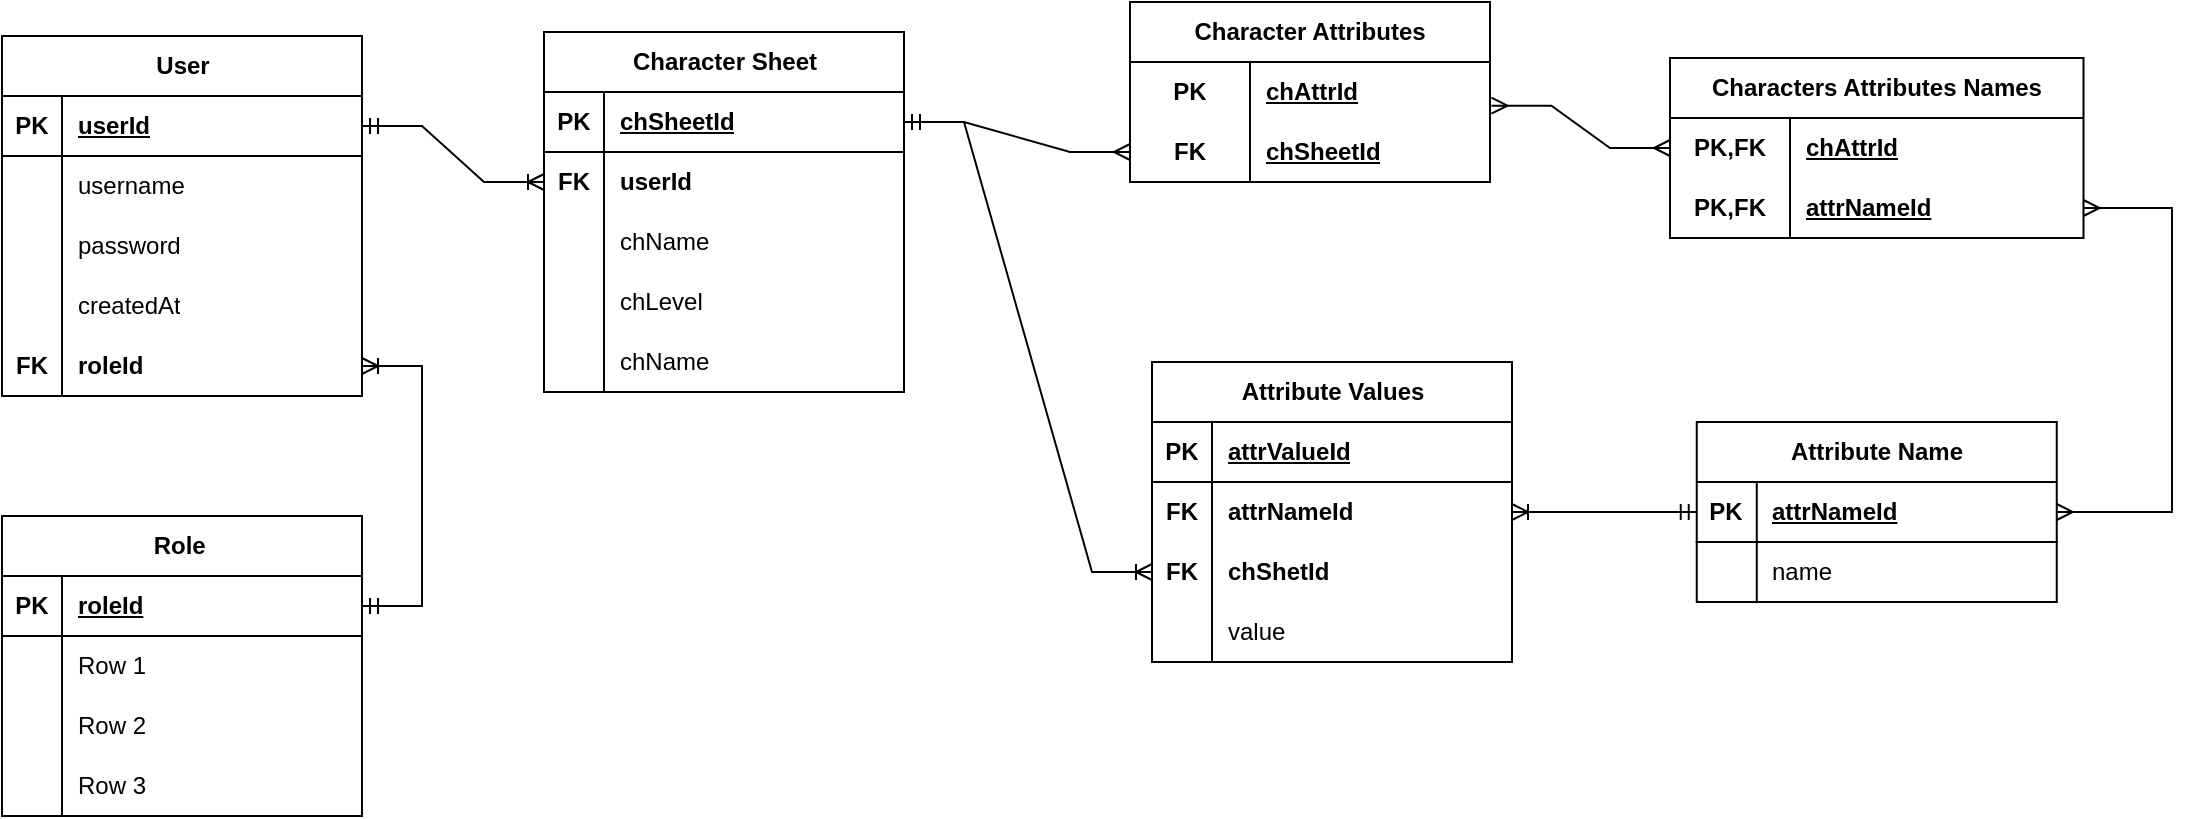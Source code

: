 <mxfile>
    <diagram id="R2lEEEUBdFMjLlhIrx00" name="Page-1">
        <mxGraphModel dx="1786" dy="725" grid="0" gridSize="10" guides="1" tooltips="1" connect="1" arrows="1" fold="1" page="0" pageScale="1" pageWidth="850" pageHeight="1100" math="0" shadow="0" extFonts="Permanent Marker^https://fonts.googleapis.com/css?family=Permanent+Marker">
            <root>
                <mxCell id="0"/>
                <mxCell id="1" parent="0"/>
                <mxCell id="taV1a-kn8sPyvY2y_2hg-1" value="User" style="shape=table;startSize=30;container=1;collapsible=1;childLayout=tableLayout;fixedRows=1;rowLines=0;fontStyle=1;align=center;resizeLast=1;html=1;" parent="1" vertex="1">
                    <mxGeometry x="-775" y="62" width="180" height="180" as="geometry"/>
                </mxCell>
                <mxCell id="taV1a-kn8sPyvY2y_2hg-2" value="" style="shape=tableRow;horizontal=0;startSize=0;swimlaneHead=0;swimlaneBody=0;fillColor=none;collapsible=0;dropTarget=0;points=[[0,0.5],[1,0.5]];portConstraint=eastwest;top=0;left=0;right=0;bottom=1;" parent="taV1a-kn8sPyvY2y_2hg-1" vertex="1">
                    <mxGeometry y="30" width="180" height="30" as="geometry"/>
                </mxCell>
                <mxCell id="taV1a-kn8sPyvY2y_2hg-3" value="PK" style="shape=partialRectangle;connectable=0;fillColor=none;top=0;left=0;bottom=0;right=0;fontStyle=1;overflow=hidden;whiteSpace=wrap;html=1;" parent="taV1a-kn8sPyvY2y_2hg-2" vertex="1">
                    <mxGeometry width="30" height="30" as="geometry">
                        <mxRectangle width="30" height="30" as="alternateBounds"/>
                    </mxGeometry>
                </mxCell>
                <mxCell id="taV1a-kn8sPyvY2y_2hg-4" value="userId" style="shape=partialRectangle;connectable=0;fillColor=none;top=0;left=0;bottom=0;right=0;align=left;spacingLeft=6;fontStyle=5;overflow=hidden;whiteSpace=wrap;html=1;" parent="taV1a-kn8sPyvY2y_2hg-2" vertex="1">
                    <mxGeometry x="30" width="150" height="30" as="geometry">
                        <mxRectangle width="150" height="30" as="alternateBounds"/>
                    </mxGeometry>
                </mxCell>
                <mxCell id="taV1a-kn8sPyvY2y_2hg-5" value="" style="shape=tableRow;horizontal=0;startSize=0;swimlaneHead=0;swimlaneBody=0;fillColor=none;collapsible=0;dropTarget=0;points=[[0,0.5],[1,0.5]];portConstraint=eastwest;top=0;left=0;right=0;bottom=0;" parent="taV1a-kn8sPyvY2y_2hg-1" vertex="1">
                    <mxGeometry y="60" width="180" height="30" as="geometry"/>
                </mxCell>
                <mxCell id="taV1a-kn8sPyvY2y_2hg-6" value="" style="shape=partialRectangle;connectable=0;fillColor=none;top=0;left=0;bottom=0;right=0;editable=1;overflow=hidden;whiteSpace=wrap;html=1;" parent="taV1a-kn8sPyvY2y_2hg-5" vertex="1">
                    <mxGeometry width="30" height="30" as="geometry">
                        <mxRectangle width="30" height="30" as="alternateBounds"/>
                    </mxGeometry>
                </mxCell>
                <mxCell id="taV1a-kn8sPyvY2y_2hg-7" value="username" style="shape=partialRectangle;connectable=0;fillColor=none;top=0;left=0;bottom=0;right=0;align=left;spacingLeft=6;overflow=hidden;whiteSpace=wrap;html=1;" parent="taV1a-kn8sPyvY2y_2hg-5" vertex="1">
                    <mxGeometry x="30" width="150" height="30" as="geometry">
                        <mxRectangle width="150" height="30" as="alternateBounds"/>
                    </mxGeometry>
                </mxCell>
                <mxCell id="taV1a-kn8sPyvY2y_2hg-8" value="" style="shape=tableRow;horizontal=0;startSize=0;swimlaneHead=0;swimlaneBody=0;fillColor=none;collapsible=0;dropTarget=0;points=[[0,0.5],[1,0.5]];portConstraint=eastwest;top=0;left=0;right=0;bottom=0;" parent="taV1a-kn8sPyvY2y_2hg-1" vertex="1">
                    <mxGeometry y="90" width="180" height="30" as="geometry"/>
                </mxCell>
                <mxCell id="taV1a-kn8sPyvY2y_2hg-9" value="" style="shape=partialRectangle;connectable=0;fillColor=none;top=0;left=0;bottom=0;right=0;editable=1;overflow=hidden;whiteSpace=wrap;html=1;" parent="taV1a-kn8sPyvY2y_2hg-8" vertex="1">
                    <mxGeometry width="30" height="30" as="geometry">
                        <mxRectangle width="30" height="30" as="alternateBounds"/>
                    </mxGeometry>
                </mxCell>
                <mxCell id="taV1a-kn8sPyvY2y_2hg-10" value="password" style="shape=partialRectangle;connectable=0;fillColor=none;top=0;left=0;bottom=0;right=0;align=left;spacingLeft=6;overflow=hidden;whiteSpace=wrap;html=1;" parent="taV1a-kn8sPyvY2y_2hg-8" vertex="1">
                    <mxGeometry x="30" width="150" height="30" as="geometry">
                        <mxRectangle width="150" height="30" as="alternateBounds"/>
                    </mxGeometry>
                </mxCell>
                <mxCell id="taV1a-kn8sPyvY2y_2hg-11" value="" style="shape=tableRow;horizontal=0;startSize=0;swimlaneHead=0;swimlaneBody=0;fillColor=none;collapsible=0;dropTarget=0;points=[[0,0.5],[1,0.5]];portConstraint=eastwest;top=0;left=0;right=0;bottom=0;" parent="taV1a-kn8sPyvY2y_2hg-1" vertex="1">
                    <mxGeometry y="120" width="180" height="30" as="geometry"/>
                </mxCell>
                <mxCell id="taV1a-kn8sPyvY2y_2hg-12" value="" style="shape=partialRectangle;connectable=0;fillColor=none;top=0;left=0;bottom=0;right=0;editable=1;overflow=hidden;whiteSpace=wrap;html=1;" parent="taV1a-kn8sPyvY2y_2hg-11" vertex="1">
                    <mxGeometry width="30" height="30" as="geometry">
                        <mxRectangle width="30" height="30" as="alternateBounds"/>
                    </mxGeometry>
                </mxCell>
                <mxCell id="taV1a-kn8sPyvY2y_2hg-13" value="createdAt" style="shape=partialRectangle;connectable=0;fillColor=none;top=0;left=0;bottom=0;right=0;align=left;spacingLeft=6;overflow=hidden;whiteSpace=wrap;html=1;" parent="taV1a-kn8sPyvY2y_2hg-11" vertex="1">
                    <mxGeometry x="30" width="150" height="30" as="geometry">
                        <mxRectangle width="150" height="30" as="alternateBounds"/>
                    </mxGeometry>
                </mxCell>
                <mxCell id="taV1a-kn8sPyvY2y_2hg-92" value="" style="shape=tableRow;horizontal=0;startSize=0;swimlaneHead=0;swimlaneBody=0;fillColor=none;collapsible=0;dropTarget=0;points=[[0,0.5],[1,0.5]];portConstraint=eastwest;top=0;left=0;right=0;bottom=0;strokeColor=default;" parent="taV1a-kn8sPyvY2y_2hg-1" vertex="1">
                    <mxGeometry y="150" width="180" height="30" as="geometry"/>
                </mxCell>
                <mxCell id="taV1a-kn8sPyvY2y_2hg-93" value="FK" style="shape=partialRectangle;connectable=0;fillColor=none;top=0;left=0;bottom=0;right=0;editable=1;overflow=hidden;whiteSpace=wrap;html=1;fontStyle=1;strokeColor=default;" parent="taV1a-kn8sPyvY2y_2hg-92" vertex="1">
                    <mxGeometry width="30" height="30" as="geometry">
                        <mxRectangle width="30" height="30" as="alternateBounds"/>
                    </mxGeometry>
                </mxCell>
                <mxCell id="taV1a-kn8sPyvY2y_2hg-94" value="roleId" style="shape=partialRectangle;connectable=0;fillColor=none;top=0;left=0;bottom=0;right=0;align=left;spacingLeft=6;overflow=hidden;whiteSpace=wrap;html=1;strokeColor=default;fontStyle=1" parent="taV1a-kn8sPyvY2y_2hg-92" vertex="1">
                    <mxGeometry x="30" width="150" height="30" as="geometry">
                        <mxRectangle width="150" height="30" as="alternateBounds"/>
                    </mxGeometry>
                </mxCell>
                <mxCell id="taV1a-kn8sPyvY2y_2hg-14" value="Role&amp;nbsp;" style="shape=table;startSize=30;container=1;collapsible=1;childLayout=tableLayout;fixedRows=1;rowLines=0;fontStyle=1;align=center;resizeLast=1;html=1;" parent="1" vertex="1">
                    <mxGeometry x="-775" y="302" width="180" height="150" as="geometry"/>
                </mxCell>
                <mxCell id="taV1a-kn8sPyvY2y_2hg-15" value="" style="shape=tableRow;horizontal=0;startSize=0;swimlaneHead=0;swimlaneBody=0;fillColor=none;collapsible=0;dropTarget=0;points=[[0,0.5],[1,0.5]];portConstraint=eastwest;top=0;left=0;right=0;bottom=1;" parent="taV1a-kn8sPyvY2y_2hg-14" vertex="1">
                    <mxGeometry y="30" width="180" height="30" as="geometry"/>
                </mxCell>
                <mxCell id="taV1a-kn8sPyvY2y_2hg-16" value="PK" style="shape=partialRectangle;connectable=0;fillColor=none;top=0;left=0;bottom=0;right=0;fontStyle=1;overflow=hidden;whiteSpace=wrap;html=1;" parent="taV1a-kn8sPyvY2y_2hg-15" vertex="1">
                    <mxGeometry width="30" height="30" as="geometry">
                        <mxRectangle width="30" height="30" as="alternateBounds"/>
                    </mxGeometry>
                </mxCell>
                <mxCell id="taV1a-kn8sPyvY2y_2hg-17" value="roleId" style="shape=partialRectangle;connectable=0;fillColor=none;top=0;left=0;bottom=0;right=0;align=left;spacingLeft=6;fontStyle=5;overflow=hidden;whiteSpace=wrap;html=1;" parent="taV1a-kn8sPyvY2y_2hg-15" vertex="1">
                    <mxGeometry x="30" width="150" height="30" as="geometry">
                        <mxRectangle width="150" height="30" as="alternateBounds"/>
                    </mxGeometry>
                </mxCell>
                <mxCell id="taV1a-kn8sPyvY2y_2hg-18" value="" style="shape=tableRow;horizontal=0;startSize=0;swimlaneHead=0;swimlaneBody=0;fillColor=none;collapsible=0;dropTarget=0;points=[[0,0.5],[1,0.5]];portConstraint=eastwest;top=0;left=0;right=0;bottom=0;" parent="taV1a-kn8sPyvY2y_2hg-14" vertex="1">
                    <mxGeometry y="60" width="180" height="30" as="geometry"/>
                </mxCell>
                <mxCell id="taV1a-kn8sPyvY2y_2hg-19" value="" style="shape=partialRectangle;connectable=0;fillColor=none;top=0;left=0;bottom=0;right=0;editable=1;overflow=hidden;whiteSpace=wrap;html=1;" parent="taV1a-kn8sPyvY2y_2hg-18" vertex="1">
                    <mxGeometry width="30" height="30" as="geometry">
                        <mxRectangle width="30" height="30" as="alternateBounds"/>
                    </mxGeometry>
                </mxCell>
                <mxCell id="taV1a-kn8sPyvY2y_2hg-20" value="Row 1" style="shape=partialRectangle;connectable=0;fillColor=none;top=0;left=0;bottom=0;right=0;align=left;spacingLeft=6;overflow=hidden;whiteSpace=wrap;html=1;" parent="taV1a-kn8sPyvY2y_2hg-18" vertex="1">
                    <mxGeometry x="30" width="150" height="30" as="geometry">
                        <mxRectangle width="150" height="30" as="alternateBounds"/>
                    </mxGeometry>
                </mxCell>
                <mxCell id="taV1a-kn8sPyvY2y_2hg-21" value="" style="shape=tableRow;horizontal=0;startSize=0;swimlaneHead=0;swimlaneBody=0;fillColor=none;collapsible=0;dropTarget=0;points=[[0,0.5],[1,0.5]];portConstraint=eastwest;top=0;left=0;right=0;bottom=0;" parent="taV1a-kn8sPyvY2y_2hg-14" vertex="1">
                    <mxGeometry y="90" width="180" height="30" as="geometry"/>
                </mxCell>
                <mxCell id="taV1a-kn8sPyvY2y_2hg-22" value="" style="shape=partialRectangle;connectable=0;fillColor=none;top=0;left=0;bottom=0;right=0;editable=1;overflow=hidden;whiteSpace=wrap;html=1;" parent="taV1a-kn8sPyvY2y_2hg-21" vertex="1">
                    <mxGeometry width="30" height="30" as="geometry">
                        <mxRectangle width="30" height="30" as="alternateBounds"/>
                    </mxGeometry>
                </mxCell>
                <mxCell id="taV1a-kn8sPyvY2y_2hg-23" value="Row 2" style="shape=partialRectangle;connectable=0;fillColor=none;top=0;left=0;bottom=0;right=0;align=left;spacingLeft=6;overflow=hidden;whiteSpace=wrap;html=1;" parent="taV1a-kn8sPyvY2y_2hg-21" vertex="1">
                    <mxGeometry x="30" width="150" height="30" as="geometry">
                        <mxRectangle width="150" height="30" as="alternateBounds"/>
                    </mxGeometry>
                </mxCell>
                <mxCell id="taV1a-kn8sPyvY2y_2hg-24" value="" style="shape=tableRow;horizontal=0;startSize=0;swimlaneHead=0;swimlaneBody=0;fillColor=none;collapsible=0;dropTarget=0;points=[[0,0.5],[1,0.5]];portConstraint=eastwest;top=0;left=0;right=0;bottom=0;" parent="taV1a-kn8sPyvY2y_2hg-14" vertex="1">
                    <mxGeometry y="120" width="180" height="30" as="geometry"/>
                </mxCell>
                <mxCell id="taV1a-kn8sPyvY2y_2hg-25" value="" style="shape=partialRectangle;connectable=0;fillColor=none;top=0;left=0;bottom=0;right=0;editable=1;overflow=hidden;whiteSpace=wrap;html=1;" parent="taV1a-kn8sPyvY2y_2hg-24" vertex="1">
                    <mxGeometry width="30" height="30" as="geometry">
                        <mxRectangle width="30" height="30" as="alternateBounds"/>
                    </mxGeometry>
                </mxCell>
                <mxCell id="taV1a-kn8sPyvY2y_2hg-26" value="Row 3" style="shape=partialRectangle;connectable=0;fillColor=none;top=0;left=0;bottom=0;right=0;align=left;spacingLeft=6;overflow=hidden;whiteSpace=wrap;html=1;" parent="taV1a-kn8sPyvY2y_2hg-24" vertex="1">
                    <mxGeometry x="30" width="150" height="30" as="geometry">
                        <mxRectangle width="150" height="30" as="alternateBounds"/>
                    </mxGeometry>
                </mxCell>
                <mxCell id="taV1a-kn8sPyvY2y_2hg-27" value="Character Sheet" style="shape=table;startSize=30;container=1;collapsible=1;childLayout=tableLayout;fixedRows=1;rowLines=0;fontStyle=1;align=center;resizeLast=1;html=1;" parent="1" vertex="1">
                    <mxGeometry x="-504" y="60" width="180" height="180" as="geometry"/>
                </mxCell>
                <mxCell id="taV1a-kn8sPyvY2y_2hg-28" value="" style="shape=tableRow;horizontal=0;startSize=0;swimlaneHead=0;swimlaneBody=0;fillColor=none;collapsible=0;dropTarget=0;points=[[0,0.5],[1,0.5]];portConstraint=eastwest;top=0;left=0;right=0;bottom=1;" parent="taV1a-kn8sPyvY2y_2hg-27" vertex="1">
                    <mxGeometry y="30" width="180" height="30" as="geometry"/>
                </mxCell>
                <mxCell id="taV1a-kn8sPyvY2y_2hg-29" value="PK" style="shape=partialRectangle;connectable=0;fillColor=none;top=0;left=0;bottom=0;right=0;fontStyle=1;overflow=hidden;whiteSpace=wrap;html=1;" parent="taV1a-kn8sPyvY2y_2hg-28" vertex="1">
                    <mxGeometry width="30" height="30" as="geometry">
                        <mxRectangle width="30" height="30" as="alternateBounds"/>
                    </mxGeometry>
                </mxCell>
                <mxCell id="taV1a-kn8sPyvY2y_2hg-30" value="chSheetId" style="shape=partialRectangle;connectable=0;fillColor=none;top=0;left=0;bottom=0;right=0;align=left;spacingLeft=6;fontStyle=5;overflow=hidden;whiteSpace=wrap;html=1;" parent="taV1a-kn8sPyvY2y_2hg-28" vertex="1">
                    <mxGeometry x="30" width="150" height="30" as="geometry">
                        <mxRectangle width="150" height="30" as="alternateBounds"/>
                    </mxGeometry>
                </mxCell>
                <mxCell id="taV1a-kn8sPyvY2y_2hg-31" value="" style="shape=tableRow;horizontal=0;startSize=0;swimlaneHead=0;swimlaneBody=0;fillColor=none;collapsible=0;dropTarget=0;points=[[0,0.5],[1,0.5]];portConstraint=eastwest;top=0;left=0;right=0;bottom=0;" parent="taV1a-kn8sPyvY2y_2hg-27" vertex="1">
                    <mxGeometry y="60" width="180" height="30" as="geometry"/>
                </mxCell>
                <mxCell id="taV1a-kn8sPyvY2y_2hg-32" value="FK" style="shape=partialRectangle;connectable=0;fillColor=none;top=0;left=0;bottom=0;right=0;editable=1;overflow=hidden;whiteSpace=wrap;html=1;fontStyle=1" parent="taV1a-kn8sPyvY2y_2hg-31" vertex="1">
                    <mxGeometry width="30" height="30" as="geometry">
                        <mxRectangle width="30" height="30" as="alternateBounds"/>
                    </mxGeometry>
                </mxCell>
                <mxCell id="taV1a-kn8sPyvY2y_2hg-33" value="userId" style="shape=partialRectangle;connectable=0;fillColor=none;top=0;left=0;bottom=0;right=0;align=left;spacingLeft=6;overflow=hidden;whiteSpace=wrap;html=1;fontStyle=1;strokeWidth=1;" parent="taV1a-kn8sPyvY2y_2hg-31" vertex="1">
                    <mxGeometry x="30" width="150" height="30" as="geometry">
                        <mxRectangle width="150" height="30" as="alternateBounds"/>
                    </mxGeometry>
                </mxCell>
                <mxCell id="taV1a-kn8sPyvY2y_2hg-34" value="" style="shape=tableRow;horizontal=0;startSize=0;swimlaneHead=0;swimlaneBody=0;fillColor=none;collapsible=0;dropTarget=0;points=[[0,0.5],[1,0.5]];portConstraint=eastwest;top=0;left=0;right=0;bottom=0;" parent="taV1a-kn8sPyvY2y_2hg-27" vertex="1">
                    <mxGeometry y="90" width="180" height="30" as="geometry"/>
                </mxCell>
                <mxCell id="taV1a-kn8sPyvY2y_2hg-35" value="" style="shape=partialRectangle;connectable=0;fillColor=none;top=0;left=0;bottom=0;right=0;editable=1;overflow=hidden;whiteSpace=wrap;html=1;" parent="taV1a-kn8sPyvY2y_2hg-34" vertex="1">
                    <mxGeometry width="30" height="30" as="geometry">
                        <mxRectangle width="30" height="30" as="alternateBounds"/>
                    </mxGeometry>
                </mxCell>
                <mxCell id="taV1a-kn8sPyvY2y_2hg-36" value="chName" style="shape=partialRectangle;connectable=0;fillColor=none;top=0;left=0;bottom=0;right=0;align=left;spacingLeft=6;overflow=hidden;whiteSpace=wrap;html=1;" parent="taV1a-kn8sPyvY2y_2hg-34" vertex="1">
                    <mxGeometry x="30" width="150" height="30" as="geometry">
                        <mxRectangle width="150" height="30" as="alternateBounds"/>
                    </mxGeometry>
                </mxCell>
                <mxCell id="taV1a-kn8sPyvY2y_2hg-37" value="" style="shape=tableRow;horizontal=0;startSize=0;swimlaneHead=0;swimlaneBody=0;fillColor=none;collapsible=0;dropTarget=0;points=[[0,0.5],[1,0.5]];portConstraint=eastwest;top=0;left=0;right=0;bottom=0;" parent="taV1a-kn8sPyvY2y_2hg-27" vertex="1">
                    <mxGeometry y="120" width="180" height="30" as="geometry"/>
                </mxCell>
                <mxCell id="taV1a-kn8sPyvY2y_2hg-38" value="" style="shape=partialRectangle;connectable=0;fillColor=none;top=0;left=0;bottom=0;right=0;editable=1;overflow=hidden;whiteSpace=wrap;html=1;" parent="taV1a-kn8sPyvY2y_2hg-37" vertex="1">
                    <mxGeometry width="30" height="30" as="geometry">
                        <mxRectangle width="30" height="30" as="alternateBounds"/>
                    </mxGeometry>
                </mxCell>
                <mxCell id="taV1a-kn8sPyvY2y_2hg-39" value="chLevel" style="shape=partialRectangle;connectable=0;fillColor=none;top=0;left=0;bottom=0;right=0;align=left;spacingLeft=6;overflow=hidden;whiteSpace=wrap;html=1;" parent="taV1a-kn8sPyvY2y_2hg-37" vertex="1">
                    <mxGeometry x="30" width="150" height="30" as="geometry">
                        <mxRectangle width="150" height="30" as="alternateBounds"/>
                    </mxGeometry>
                </mxCell>
                <mxCell id="2" value="" style="shape=tableRow;horizontal=0;startSize=0;swimlaneHead=0;swimlaneBody=0;fillColor=none;collapsible=0;dropTarget=0;points=[[0,0.5],[1,0.5]];portConstraint=eastwest;top=0;left=0;right=0;bottom=0;" parent="taV1a-kn8sPyvY2y_2hg-27" vertex="1">
                    <mxGeometry y="150" width="180" height="30" as="geometry"/>
                </mxCell>
                <mxCell id="3" value="" style="shape=partialRectangle;connectable=0;fillColor=none;top=0;left=0;bottom=0;right=0;editable=1;overflow=hidden;whiteSpace=wrap;html=1;" parent="2" vertex="1">
                    <mxGeometry width="30" height="30" as="geometry">
                        <mxRectangle width="30" height="30" as="alternateBounds"/>
                    </mxGeometry>
                </mxCell>
                <mxCell id="4" value="chName" style="shape=partialRectangle;connectable=0;fillColor=none;top=0;left=0;bottom=0;right=0;align=left;spacingLeft=6;overflow=hidden;whiteSpace=wrap;html=1;" parent="2" vertex="1">
                    <mxGeometry x="30" width="150" height="30" as="geometry">
                        <mxRectangle width="150" height="30" as="alternateBounds"/>
                    </mxGeometry>
                </mxCell>
                <mxCell id="taV1a-kn8sPyvY2y_2hg-53" value="Character Attributes" style="shape=table;startSize=30;container=1;collapsible=1;childLayout=tableLayout;fixedRows=1;rowLines=0;fontStyle=1;align=center;resizeLast=1;html=1;whiteSpace=wrap;" parent="1" vertex="1">
                    <mxGeometry x="-211" y="45" width="180" height="90" as="geometry"/>
                </mxCell>
                <mxCell id="taV1a-kn8sPyvY2y_2hg-54" value="" style="shape=tableRow;horizontal=0;startSize=0;swimlaneHead=0;swimlaneBody=0;fillColor=none;collapsible=0;dropTarget=0;points=[[0,0.5],[1,0.5]];portConstraint=eastwest;top=0;left=0;right=0;bottom=0;html=1;" parent="taV1a-kn8sPyvY2y_2hg-53" vertex="1">
                    <mxGeometry y="30" width="180" height="30" as="geometry"/>
                </mxCell>
                <mxCell id="taV1a-kn8sPyvY2y_2hg-55" value="PK" style="shape=partialRectangle;connectable=0;fillColor=none;top=0;left=0;bottom=0;right=0;fontStyle=1;overflow=hidden;html=1;whiteSpace=wrap;" parent="taV1a-kn8sPyvY2y_2hg-54" vertex="1">
                    <mxGeometry width="60" height="30" as="geometry">
                        <mxRectangle width="60" height="30" as="alternateBounds"/>
                    </mxGeometry>
                </mxCell>
                <mxCell id="taV1a-kn8sPyvY2y_2hg-56" value="chAttrId" style="shape=partialRectangle;connectable=0;fillColor=none;top=0;left=0;bottom=0;right=0;align=left;spacingLeft=6;fontStyle=5;overflow=hidden;html=1;whiteSpace=wrap;" parent="taV1a-kn8sPyvY2y_2hg-54" vertex="1">
                    <mxGeometry x="60" width="120" height="30" as="geometry">
                        <mxRectangle width="120" height="30" as="alternateBounds"/>
                    </mxGeometry>
                </mxCell>
                <mxCell id="v0ytMf3dXGFOZuFkS8JC-1" value="" style="shape=tableRow;horizontal=0;startSize=0;swimlaneHead=0;swimlaneBody=0;fillColor=none;collapsible=0;dropTarget=0;points=[[0,0.5],[1,0.5]];portConstraint=eastwest;top=0;left=0;right=0;bottom=0;html=1;" parent="taV1a-kn8sPyvY2y_2hg-53" vertex="1">
                    <mxGeometry y="60" width="180" height="30" as="geometry"/>
                </mxCell>
                <mxCell id="v0ytMf3dXGFOZuFkS8JC-2" value="FK" style="shape=partialRectangle;connectable=0;fillColor=none;top=0;left=0;bottom=0;right=0;fontStyle=1;overflow=hidden;html=1;whiteSpace=wrap;strokeColor=inherit;" parent="v0ytMf3dXGFOZuFkS8JC-1" vertex="1">
                    <mxGeometry width="60" height="30" as="geometry">
                        <mxRectangle width="60" height="30" as="alternateBounds"/>
                    </mxGeometry>
                </mxCell>
                <mxCell id="v0ytMf3dXGFOZuFkS8JC-3" value="chSheetId" style="shape=partialRectangle;connectable=0;fillColor=none;top=0;left=0;bottom=0;right=0;align=left;spacingLeft=6;fontStyle=5;overflow=hidden;html=1;whiteSpace=wrap;strokeColor=inherit;" parent="v0ytMf3dXGFOZuFkS8JC-1" vertex="1">
                    <mxGeometry x="60" width="120" height="30" as="geometry">
                        <mxRectangle width="120" height="30" as="alternateBounds"/>
                    </mxGeometry>
                </mxCell>
                <mxCell id="taV1a-kn8sPyvY2y_2hg-66" value="Attribute Name" style="shape=table;startSize=30;container=1;collapsible=1;childLayout=tableLayout;fixedRows=1;rowLines=0;fontStyle=1;align=center;resizeLast=1;html=1;" parent="1" vertex="1">
                    <mxGeometry x="72.38" y="255" width="180" height="90" as="geometry">
                        <mxRectangle x="300" y="90" width="130" height="30" as="alternateBounds"/>
                    </mxGeometry>
                </mxCell>
                <mxCell id="taV1a-kn8sPyvY2y_2hg-67" value="" style="shape=tableRow;horizontal=0;startSize=0;swimlaneHead=0;swimlaneBody=0;fillColor=none;collapsible=0;dropTarget=0;points=[[0,0.5],[1,0.5]];portConstraint=eastwest;top=0;left=0;right=0;bottom=1;" parent="taV1a-kn8sPyvY2y_2hg-66" vertex="1">
                    <mxGeometry y="30" width="180" height="30" as="geometry"/>
                </mxCell>
                <mxCell id="taV1a-kn8sPyvY2y_2hg-68" value="PK" style="shape=partialRectangle;connectable=0;fillColor=none;top=0;left=0;bottom=0;right=0;fontStyle=1;overflow=hidden;whiteSpace=wrap;html=1;" parent="taV1a-kn8sPyvY2y_2hg-67" vertex="1">
                    <mxGeometry width="30" height="30" as="geometry">
                        <mxRectangle width="30" height="30" as="alternateBounds"/>
                    </mxGeometry>
                </mxCell>
                <mxCell id="taV1a-kn8sPyvY2y_2hg-69" value="attrNameId" style="shape=partialRectangle;connectable=0;fillColor=none;top=0;left=0;bottom=0;right=0;align=left;spacingLeft=6;fontStyle=5;overflow=hidden;whiteSpace=wrap;html=1;" parent="taV1a-kn8sPyvY2y_2hg-67" vertex="1">
                    <mxGeometry x="30" width="150" height="30" as="geometry">
                        <mxRectangle width="150" height="30" as="alternateBounds"/>
                    </mxGeometry>
                </mxCell>
                <mxCell id="v0ytMf3dXGFOZuFkS8JC-7" value="" style="shape=tableRow;horizontal=0;startSize=0;swimlaneHead=0;swimlaneBody=0;fillColor=none;collapsible=0;dropTarget=0;points=[[0,0.5],[1,0.5]];portConstraint=eastwest;top=0;left=0;right=0;bottom=0;" parent="taV1a-kn8sPyvY2y_2hg-66" vertex="1">
                    <mxGeometry y="60" width="180" height="30" as="geometry"/>
                </mxCell>
                <mxCell id="v0ytMf3dXGFOZuFkS8JC-8" value="" style="shape=partialRectangle;connectable=0;fillColor=none;top=0;left=0;bottom=0;right=0;editable=1;overflow=hidden;whiteSpace=wrap;html=1;" parent="v0ytMf3dXGFOZuFkS8JC-7" vertex="1">
                    <mxGeometry width="30" height="30" as="geometry">
                        <mxRectangle width="30" height="30" as="alternateBounds"/>
                    </mxGeometry>
                </mxCell>
                <mxCell id="v0ytMf3dXGFOZuFkS8JC-9" value="name" style="shape=partialRectangle;connectable=0;fillColor=none;top=0;left=0;bottom=0;right=0;align=left;spacingLeft=6;overflow=hidden;whiteSpace=wrap;html=1;" parent="v0ytMf3dXGFOZuFkS8JC-7" vertex="1">
                    <mxGeometry x="30" width="150" height="30" as="geometry">
                        <mxRectangle width="150" height="30" as="alternateBounds"/>
                    </mxGeometry>
                </mxCell>
                <mxCell id="taV1a-kn8sPyvY2y_2hg-79" value="Attribute Values" style="shape=table;startSize=30;container=1;collapsible=1;childLayout=tableLayout;fixedRows=1;rowLines=0;fontStyle=1;align=center;resizeLast=1;html=1;" parent="1" vertex="1">
                    <mxGeometry x="-200" y="225" width="180" height="150" as="geometry"/>
                </mxCell>
                <mxCell id="taV1a-kn8sPyvY2y_2hg-80" value="" style="shape=tableRow;horizontal=0;startSize=0;swimlaneHead=0;swimlaneBody=0;fillColor=none;collapsible=0;dropTarget=0;points=[[0,0.5],[1,0.5]];portConstraint=eastwest;top=0;left=0;right=0;bottom=1;" parent="taV1a-kn8sPyvY2y_2hg-79" vertex="1">
                    <mxGeometry y="30" width="180" height="30" as="geometry"/>
                </mxCell>
                <mxCell id="taV1a-kn8sPyvY2y_2hg-81" value="PK" style="shape=partialRectangle;connectable=0;fillColor=none;top=0;left=0;bottom=0;right=0;fontStyle=1;overflow=hidden;whiteSpace=wrap;html=1;" parent="taV1a-kn8sPyvY2y_2hg-80" vertex="1">
                    <mxGeometry width="30" height="30" as="geometry">
                        <mxRectangle width="30" height="30" as="alternateBounds"/>
                    </mxGeometry>
                </mxCell>
                <mxCell id="taV1a-kn8sPyvY2y_2hg-82" value="attrValueId" style="shape=partialRectangle;connectable=0;fillColor=none;top=0;left=0;bottom=0;right=0;align=left;spacingLeft=6;fontStyle=5;overflow=hidden;whiteSpace=wrap;html=1;" parent="taV1a-kn8sPyvY2y_2hg-80" vertex="1">
                    <mxGeometry x="30" width="150" height="30" as="geometry">
                        <mxRectangle width="150" height="30" as="alternateBounds"/>
                    </mxGeometry>
                </mxCell>
                <mxCell id="taV1a-kn8sPyvY2y_2hg-83" value="" style="shape=tableRow;horizontal=0;startSize=0;swimlaneHead=0;swimlaneBody=0;fillColor=none;collapsible=0;dropTarget=0;points=[[0,0.5],[1,0.5]];portConstraint=eastwest;top=0;left=0;right=0;bottom=0;fontStyle=1" parent="taV1a-kn8sPyvY2y_2hg-79" vertex="1">
                    <mxGeometry y="60" width="180" height="30" as="geometry"/>
                </mxCell>
                <mxCell id="taV1a-kn8sPyvY2y_2hg-84" value="FK" style="shape=partialRectangle;connectable=0;fillColor=none;top=0;left=0;bottom=0;right=0;editable=1;overflow=hidden;whiteSpace=wrap;html=1;fontStyle=1" parent="taV1a-kn8sPyvY2y_2hg-83" vertex="1">
                    <mxGeometry width="30" height="30" as="geometry">
                        <mxRectangle width="30" height="30" as="alternateBounds"/>
                    </mxGeometry>
                </mxCell>
                <mxCell id="taV1a-kn8sPyvY2y_2hg-85" value="attrNameId" style="shape=partialRectangle;connectable=0;fillColor=none;top=0;left=0;bottom=0;right=0;align=left;spacingLeft=6;overflow=hidden;whiteSpace=wrap;html=1;fontStyle=1" parent="taV1a-kn8sPyvY2y_2hg-83" vertex="1">
                    <mxGeometry x="30" width="150" height="30" as="geometry">
                        <mxRectangle width="150" height="30" as="alternateBounds"/>
                    </mxGeometry>
                </mxCell>
                <mxCell id="5" value="" style="shape=tableRow;horizontal=0;startSize=0;swimlaneHead=0;swimlaneBody=0;fillColor=none;collapsible=0;dropTarget=0;points=[[0,0.5],[1,0.5]];portConstraint=eastwest;top=0;left=0;right=0;bottom=0;fontStyle=1" parent="taV1a-kn8sPyvY2y_2hg-79" vertex="1">
                    <mxGeometry y="90" width="180" height="30" as="geometry"/>
                </mxCell>
                <mxCell id="6" value="FK" style="shape=partialRectangle;connectable=0;fillColor=none;top=0;left=0;bottom=0;right=0;editable=1;overflow=hidden;whiteSpace=wrap;html=1;fontStyle=1" parent="5" vertex="1">
                    <mxGeometry width="30" height="30" as="geometry">
                        <mxRectangle width="30" height="30" as="alternateBounds"/>
                    </mxGeometry>
                </mxCell>
                <mxCell id="7" value="chShetId" style="shape=partialRectangle;connectable=0;fillColor=none;top=0;left=0;bottom=0;right=0;align=left;spacingLeft=6;overflow=hidden;whiteSpace=wrap;html=1;fontStyle=1" parent="5" vertex="1">
                    <mxGeometry x="30" width="150" height="30" as="geometry">
                        <mxRectangle width="150" height="30" as="alternateBounds"/>
                    </mxGeometry>
                </mxCell>
                <mxCell id="taV1a-kn8sPyvY2y_2hg-86" value="" style="shape=tableRow;horizontal=0;startSize=0;swimlaneHead=0;swimlaneBody=0;fillColor=none;collapsible=0;dropTarget=0;points=[[0,0.5],[1,0.5]];portConstraint=eastwest;top=0;left=0;right=0;bottom=0;" parent="taV1a-kn8sPyvY2y_2hg-79" vertex="1">
                    <mxGeometry y="120" width="180" height="30" as="geometry"/>
                </mxCell>
                <mxCell id="taV1a-kn8sPyvY2y_2hg-87" value="" style="shape=partialRectangle;connectable=0;fillColor=none;top=0;left=0;bottom=0;right=0;editable=1;overflow=hidden;whiteSpace=wrap;html=1;" parent="taV1a-kn8sPyvY2y_2hg-86" vertex="1">
                    <mxGeometry width="30" height="30" as="geometry">
                        <mxRectangle width="30" height="30" as="alternateBounds"/>
                    </mxGeometry>
                </mxCell>
                <mxCell id="taV1a-kn8sPyvY2y_2hg-88" value="value" style="shape=partialRectangle;connectable=0;fillColor=none;top=0;left=0;bottom=0;right=0;align=left;spacingLeft=6;overflow=hidden;whiteSpace=wrap;html=1;" parent="taV1a-kn8sPyvY2y_2hg-86" vertex="1">
                    <mxGeometry x="30" width="150" height="30" as="geometry">
                        <mxRectangle width="150" height="30" as="alternateBounds"/>
                    </mxGeometry>
                </mxCell>
                <mxCell id="taV1a-kn8sPyvY2y_2hg-115" value="" style="edgeStyle=entityRelationEdgeStyle;fontSize=12;html=1;endArrow=ERoneToMany;rounded=0;endFill=0;startArrow=ERmandOne;startFill=0;" parent="1" source="taV1a-kn8sPyvY2y_2hg-15" target="taV1a-kn8sPyvY2y_2hg-92" edge="1">
                    <mxGeometry width="100" height="100" relative="1" as="geometry">
                        <mxPoint x="-605" y="192" as="sourcePoint"/>
                        <mxPoint x="-555.0" y="357" as="targetPoint"/>
                    </mxGeometry>
                </mxCell>
                <mxCell id="taV1a-kn8sPyvY2y_2hg-116" value="" style="edgeStyle=entityRelationEdgeStyle;fontSize=12;html=1;endArrow=ERoneToMany;rounded=0;exitX=1;exitY=0.5;exitDx=0;exitDy=0;startArrow=ERmandOne;startFill=0;" parent="1" source="taV1a-kn8sPyvY2y_2hg-2" target="taV1a-kn8sPyvY2y_2hg-31" edge="1">
                    <mxGeometry width="100" height="100" relative="1" as="geometry">
                        <mxPoint x="-250" y="435" as="sourcePoint"/>
                        <mxPoint x="-320" y="330" as="targetPoint"/>
                    </mxGeometry>
                </mxCell>
                <mxCell id="taV1a-kn8sPyvY2y_2hg-117" value="" style="edgeStyle=entityRelationEdgeStyle;fontSize=12;html=1;endArrow=ERmany;rounded=0;exitX=1;exitY=0.5;exitDx=0;exitDy=0;endFill=0;startArrow=ERmandOne;startFill=0;" parent="1" source="taV1a-kn8sPyvY2y_2hg-28" target="v0ytMf3dXGFOZuFkS8JC-1" edge="1">
                    <mxGeometry width="100" height="100" relative="1" as="geometry">
                        <mxPoint x="-20" y="340" as="sourcePoint"/>
                        <mxPoint x="50" y="365" as="targetPoint"/>
                    </mxGeometry>
                </mxCell>
                <mxCell id="v0ytMf3dXGFOZuFkS8JC-18" value="" style="edgeStyle=entityRelationEdgeStyle;fontSize=12;html=1;endArrow=ERmany;rounded=0;endFill=0;startArrow=ERmany;startFill=0;exitX=1.004;exitY=0.728;exitDx=0;exitDy=0;exitPerimeter=0;" parent="1" source="taV1a-kn8sPyvY2y_2hg-54" target="20" edge="1">
                    <mxGeometry width="100" height="100" relative="1" as="geometry">
                        <mxPoint x="150.0" y="135" as="sourcePoint"/>
                        <mxPoint x="64" y="111" as="targetPoint"/>
                    </mxGeometry>
                </mxCell>
                <mxCell id="8" value="" style="fontSize=12;html=1;endArrow=ERoneToMany;rounded=0;exitX=1;exitY=0.5;exitDx=0;exitDy=0;endFill=0;startArrow=ERmandOne;startFill=0;entryX=0;entryY=0.5;entryDx=0;entryDy=0;edgeStyle=entityRelationEdgeStyle;" parent="1" source="taV1a-kn8sPyvY2y_2hg-28" target="5" edge="1">
                    <mxGeometry width="100" height="100" relative="1" as="geometry">
                        <mxPoint x="-310" y="115" as="sourcePoint"/>
                        <mxPoint x="-220" y="506" as="targetPoint"/>
                    </mxGeometry>
                </mxCell>
                <mxCell id="15" value="" style="edgeStyle=entityRelationEdgeStyle;fontSize=12;html=1;endArrow=ERoneToMany;rounded=0;endFill=0;startArrow=ERmandOne;startFill=0;exitX=0;exitY=0.5;exitDx=0;exitDy=0;" parent="1" source="taV1a-kn8sPyvY2y_2hg-67" target="taV1a-kn8sPyvY2y_2hg-83" edge="1">
                    <mxGeometry width="100" height="100" relative="1" as="geometry">
                        <mxPoint x="264" y="124.0" as="sourcePoint"/>
                        <mxPoint x="327.28" y="295.16" as="targetPoint"/>
                    </mxGeometry>
                </mxCell>
                <mxCell id="19" value="Characters Attributes Names" style="shape=table;startSize=30;container=1;collapsible=1;childLayout=tableLayout;fixedRows=1;rowLines=0;fontStyle=1;align=center;resizeLast=1;html=1;whiteSpace=wrap;" vertex="1" parent="1">
                    <mxGeometry x="59" y="73" width="206.75" height="90" as="geometry"/>
                </mxCell>
                <mxCell id="20" value="" style="shape=tableRow;horizontal=0;startSize=0;swimlaneHead=0;swimlaneBody=0;fillColor=none;collapsible=0;dropTarget=0;points=[[0,0.5],[1,0.5]];portConstraint=eastwest;top=0;left=0;right=0;bottom=0;html=1;" vertex="1" parent="19">
                    <mxGeometry y="30" width="206.75" height="30" as="geometry"/>
                </mxCell>
                <mxCell id="21" value="PK,FK" style="shape=partialRectangle;connectable=0;fillColor=none;top=0;left=0;bottom=0;right=0;fontStyle=1;overflow=hidden;html=1;whiteSpace=wrap;" vertex="1" parent="20">
                    <mxGeometry width="60" height="30" as="geometry">
                        <mxRectangle width="60" height="30" as="alternateBounds"/>
                    </mxGeometry>
                </mxCell>
                <mxCell id="22" value="chAttrId" style="shape=partialRectangle;connectable=0;fillColor=none;top=0;left=0;bottom=0;right=0;align=left;spacingLeft=6;fontStyle=5;overflow=hidden;html=1;whiteSpace=wrap;" vertex="1" parent="20">
                    <mxGeometry x="60" width="146.75" height="30" as="geometry">
                        <mxRectangle width="146.75" height="30" as="alternateBounds"/>
                    </mxGeometry>
                </mxCell>
                <mxCell id="23" value="" style="shape=tableRow;horizontal=0;startSize=0;swimlaneHead=0;swimlaneBody=0;fillColor=none;collapsible=0;dropTarget=0;points=[[0,0.5],[1,0.5]];portConstraint=eastwest;top=0;left=0;right=0;bottom=0;html=1;" vertex="1" parent="19">
                    <mxGeometry y="60" width="206.75" height="30" as="geometry"/>
                </mxCell>
                <mxCell id="24" value="PK,FK" style="shape=partialRectangle;connectable=0;fillColor=none;top=0;left=0;bottom=0;right=0;fontStyle=1;overflow=hidden;html=1;whiteSpace=wrap;strokeColor=inherit;" vertex="1" parent="23">
                    <mxGeometry width="60" height="30" as="geometry">
                        <mxRectangle width="60" height="30" as="alternateBounds"/>
                    </mxGeometry>
                </mxCell>
                <mxCell id="25" value="attrNameId" style="shape=partialRectangle;connectable=0;fillColor=none;top=0;left=0;bottom=0;right=0;align=left;spacingLeft=6;fontStyle=5;overflow=hidden;html=1;whiteSpace=wrap;strokeColor=inherit;" vertex="1" parent="23">
                    <mxGeometry x="60" width="146.75" height="30" as="geometry">
                        <mxRectangle width="146.75" height="30" as="alternateBounds"/>
                    </mxGeometry>
                </mxCell>
                <mxCell id="26" value="" style="edgeStyle=orthogonalEdgeStyle;fontSize=12;html=1;endArrow=ERmany;rounded=0;endFill=0;startArrow=ERmany;startFill=0;exitX=1;exitY=0.5;exitDx=0;exitDy=0;entryX=1;entryY=0.5;entryDx=0;entryDy=0;elbow=vertical;" edge="1" parent="1" source="23" target="taV1a-kn8sPyvY2y_2hg-67">
                    <mxGeometry width="100" height="100" relative="1" as="geometry">
                        <mxPoint x="261" y="188.0" as="sourcePoint"/>
                        <mxPoint x="357.28" y="244.16" as="targetPoint"/>
                        <Array as="points">
                            <mxPoint x="310" y="148"/>
                            <mxPoint x="310" y="300"/>
                        </Array>
                    </mxGeometry>
                </mxCell>
            </root>
        </mxGraphModel>
    </diagram>
</mxfile>